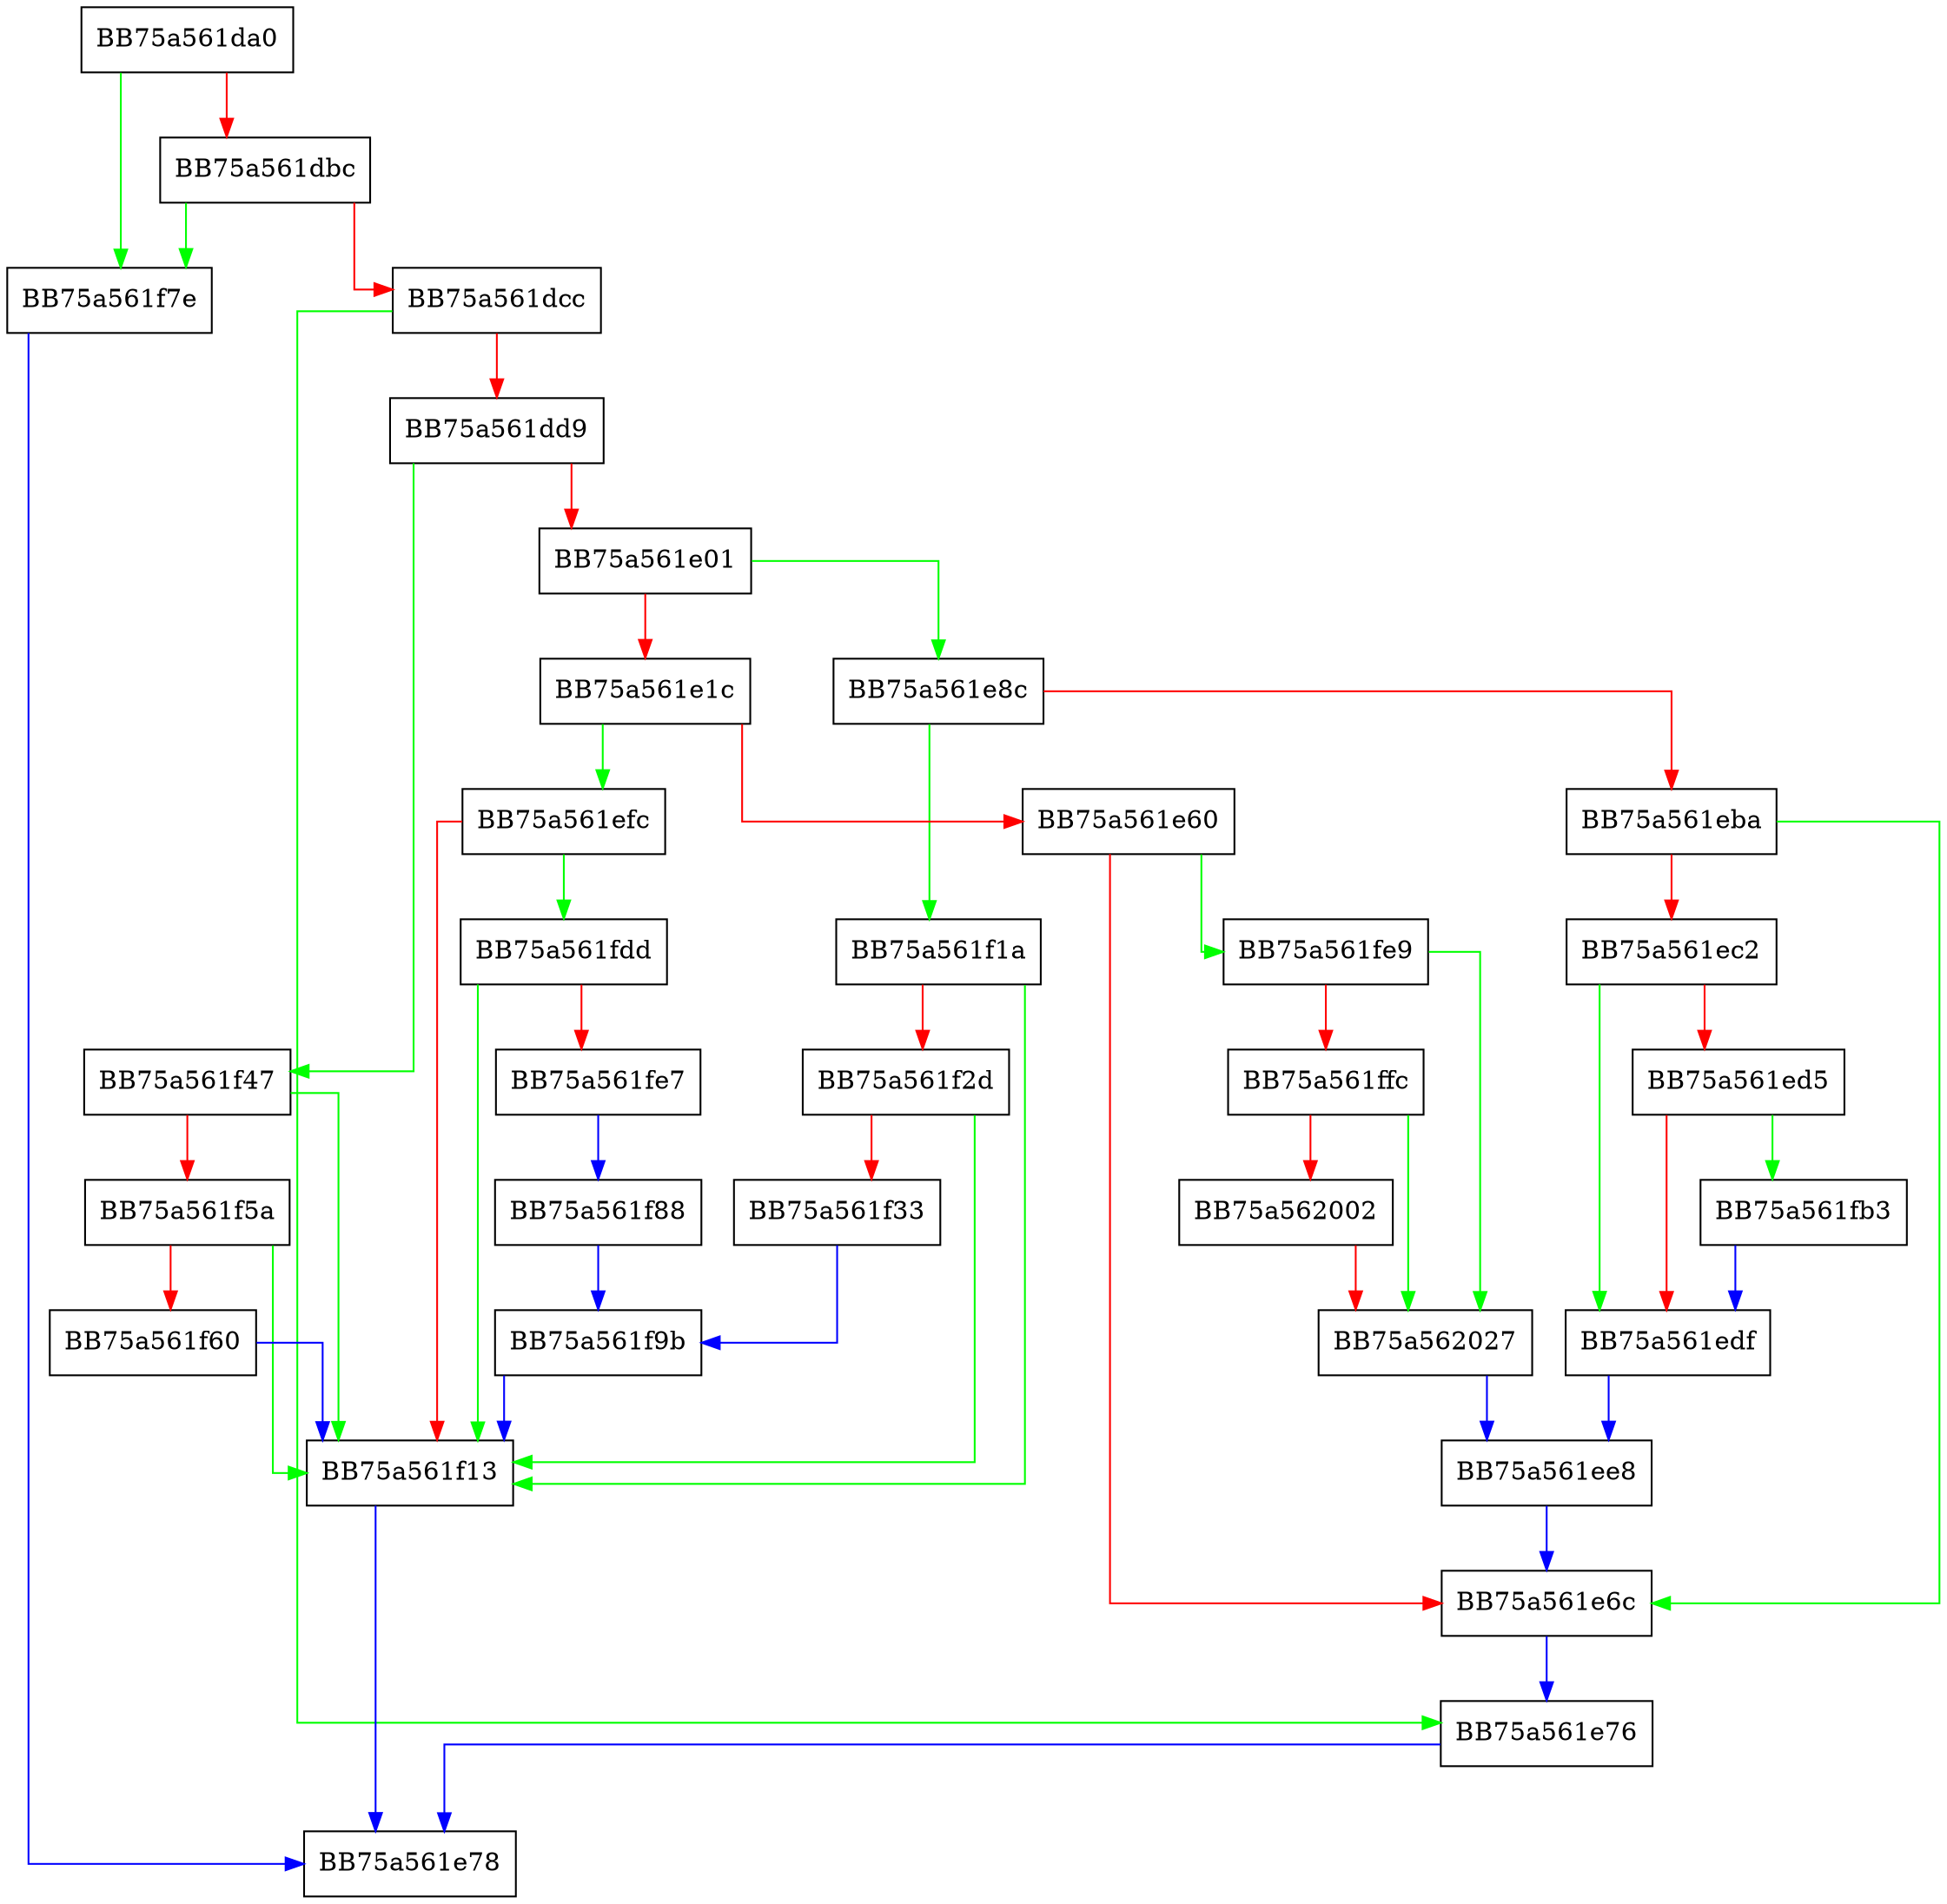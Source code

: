 digraph LoadFooter {
  node [shape="box"];
  graph [splines=ortho];
  BB75a561da0 -> BB75a561f7e [color="green"];
  BB75a561da0 -> BB75a561dbc [color="red"];
  BB75a561dbc -> BB75a561f7e [color="green"];
  BB75a561dbc -> BB75a561dcc [color="red"];
  BB75a561dcc -> BB75a561e76 [color="green"];
  BB75a561dcc -> BB75a561dd9 [color="red"];
  BB75a561dd9 -> BB75a561f47 [color="green"];
  BB75a561dd9 -> BB75a561e01 [color="red"];
  BB75a561e01 -> BB75a561e8c [color="green"];
  BB75a561e01 -> BB75a561e1c [color="red"];
  BB75a561e1c -> BB75a561efc [color="green"];
  BB75a561e1c -> BB75a561e60 [color="red"];
  BB75a561e60 -> BB75a561fe9 [color="green"];
  BB75a561e60 -> BB75a561e6c [color="red"];
  BB75a561e6c -> BB75a561e76 [color="blue"];
  BB75a561e76 -> BB75a561e78 [color="blue"];
  BB75a561e8c -> BB75a561f1a [color="green"];
  BB75a561e8c -> BB75a561eba [color="red"];
  BB75a561eba -> BB75a561e6c [color="green"];
  BB75a561eba -> BB75a561ec2 [color="red"];
  BB75a561ec2 -> BB75a561edf [color="green"];
  BB75a561ec2 -> BB75a561ed5 [color="red"];
  BB75a561ed5 -> BB75a561fb3 [color="green"];
  BB75a561ed5 -> BB75a561edf [color="red"];
  BB75a561edf -> BB75a561ee8 [color="blue"];
  BB75a561ee8 -> BB75a561e6c [color="blue"];
  BB75a561efc -> BB75a561fdd [color="green"];
  BB75a561efc -> BB75a561f13 [color="red"];
  BB75a561f13 -> BB75a561e78 [color="blue"];
  BB75a561f1a -> BB75a561f13 [color="green"];
  BB75a561f1a -> BB75a561f2d [color="red"];
  BB75a561f2d -> BB75a561f13 [color="green"];
  BB75a561f2d -> BB75a561f33 [color="red"];
  BB75a561f33 -> BB75a561f9b [color="blue"];
  BB75a561f47 -> BB75a561f13 [color="green"];
  BB75a561f47 -> BB75a561f5a [color="red"];
  BB75a561f5a -> BB75a561f13 [color="green"];
  BB75a561f5a -> BB75a561f60 [color="red"];
  BB75a561f60 -> BB75a561f13 [color="blue"];
  BB75a561f7e -> BB75a561e78 [color="blue"];
  BB75a561f88 -> BB75a561f9b [color="blue"];
  BB75a561f9b -> BB75a561f13 [color="blue"];
  BB75a561fb3 -> BB75a561edf [color="blue"];
  BB75a561fdd -> BB75a561f13 [color="green"];
  BB75a561fdd -> BB75a561fe7 [color="red"];
  BB75a561fe7 -> BB75a561f88 [color="blue"];
  BB75a561fe9 -> BB75a562027 [color="green"];
  BB75a561fe9 -> BB75a561ffc [color="red"];
  BB75a561ffc -> BB75a562027 [color="green"];
  BB75a561ffc -> BB75a562002 [color="red"];
  BB75a562002 -> BB75a562027 [color="red"];
  BB75a562027 -> BB75a561ee8 [color="blue"];
}